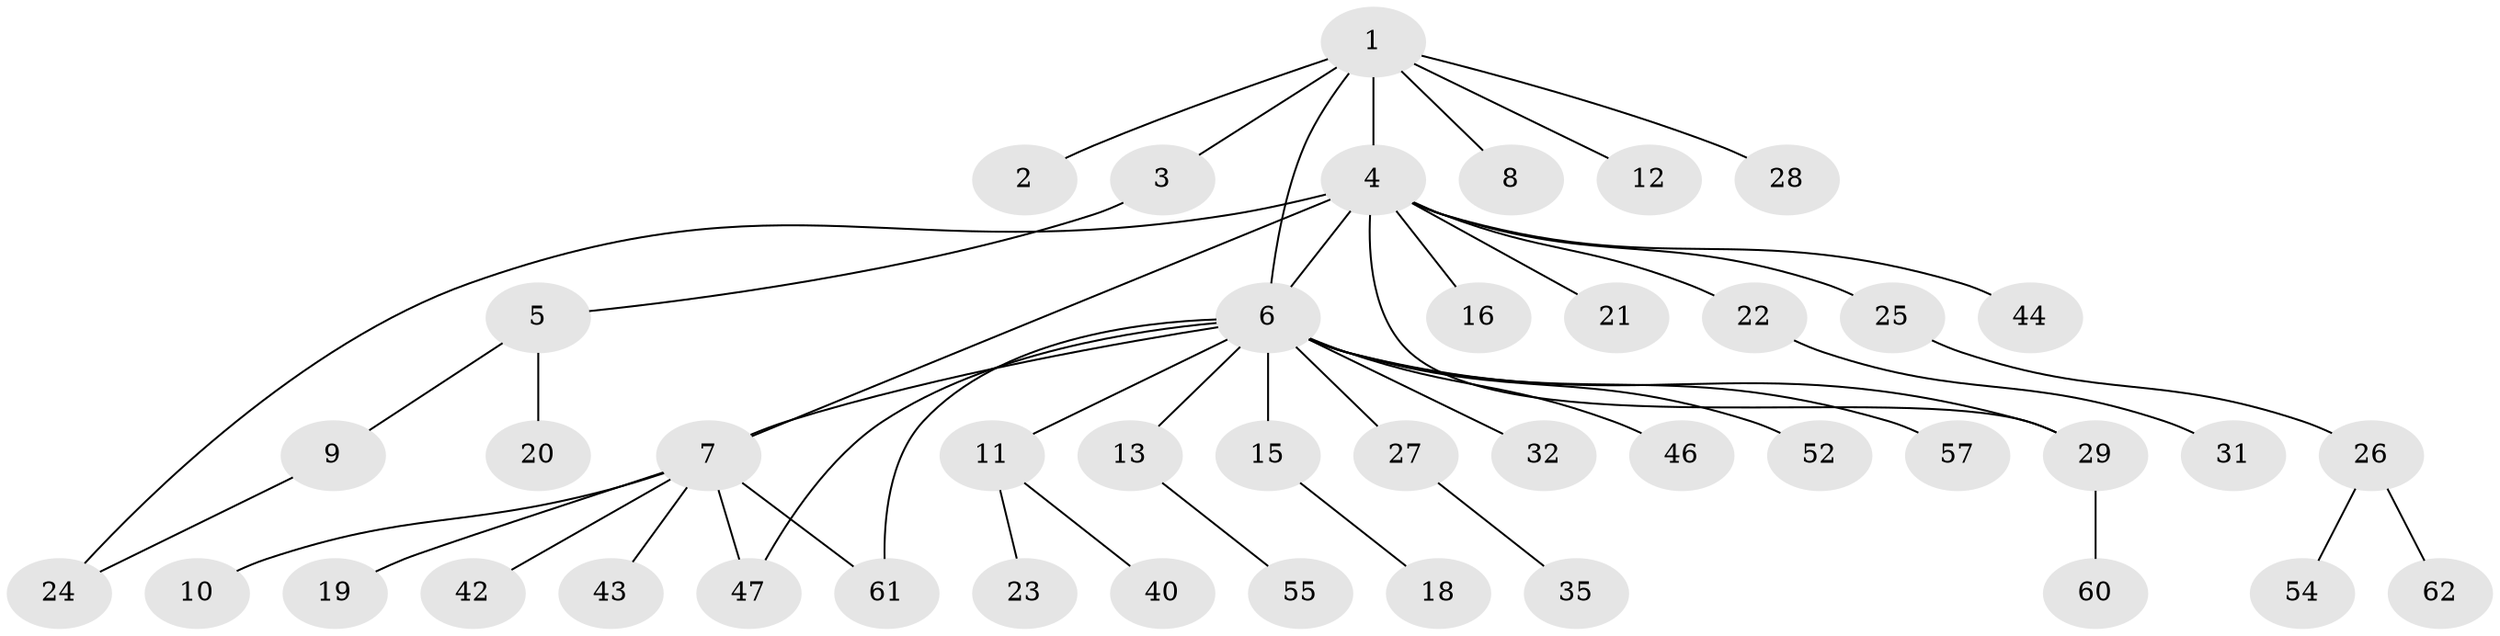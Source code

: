 // original degree distribution, {8: 0.016129032258064516, 1: 0.532258064516129, 2: 0.27419354838709675, 13: 0.016129032258064516, 3: 0.08064516129032258, 16: 0.016129032258064516, 9: 0.016129032258064516, 5: 0.03225806451612903, 4: 0.016129032258064516}
// Generated by graph-tools (version 1.1) at 2025/18/03/04/25 18:18:12]
// undirected, 43 vertices, 48 edges
graph export_dot {
graph [start="1"]
  node [color=gray90,style=filled];
  1;
  2;
  3;
  4 [super="+17+14+37+50+51"];
  5;
  6;
  7;
  8;
  9;
  10;
  11;
  12;
  13;
  15;
  16;
  18;
  19;
  20;
  21;
  22;
  23;
  24 [super="+58"];
  25 [super="+34+45+33"];
  26;
  27;
  28;
  29;
  31;
  32;
  35;
  40;
  42;
  43;
  44 [super="+59"];
  46 [super="+49"];
  47 [super="+48"];
  52;
  54;
  55 [super="+56"];
  57;
  60;
  61;
  62;
  1 -- 2;
  1 -- 3;
  1 -- 4 [weight=2];
  1 -- 6;
  1 -- 8;
  1 -- 12;
  1 -- 28;
  3 -- 5;
  4 -- 6 [weight=2];
  4 -- 7 [weight=2];
  4 -- 21;
  4 -- 22;
  4 -- 24;
  4 -- 25;
  4 -- 44;
  4 -- 16;
  4 -- 29;
  5 -- 9;
  5 -- 20;
  6 -- 7;
  6 -- 11;
  6 -- 13;
  6 -- 15;
  6 -- 27;
  6 -- 29;
  6 -- 32;
  6 -- 46;
  6 -- 52;
  6 -- 57;
  6 -- 61;
  6 -- 47;
  7 -- 10;
  7 -- 19;
  7 -- 42;
  7 -- 43;
  7 -- 47;
  7 -- 61;
  9 -- 24;
  11 -- 23;
  11 -- 40;
  13 -- 55;
  15 -- 18;
  22 -- 31;
  25 -- 26;
  26 -- 54;
  26 -- 62;
  27 -- 35;
  29 -- 60;
}
